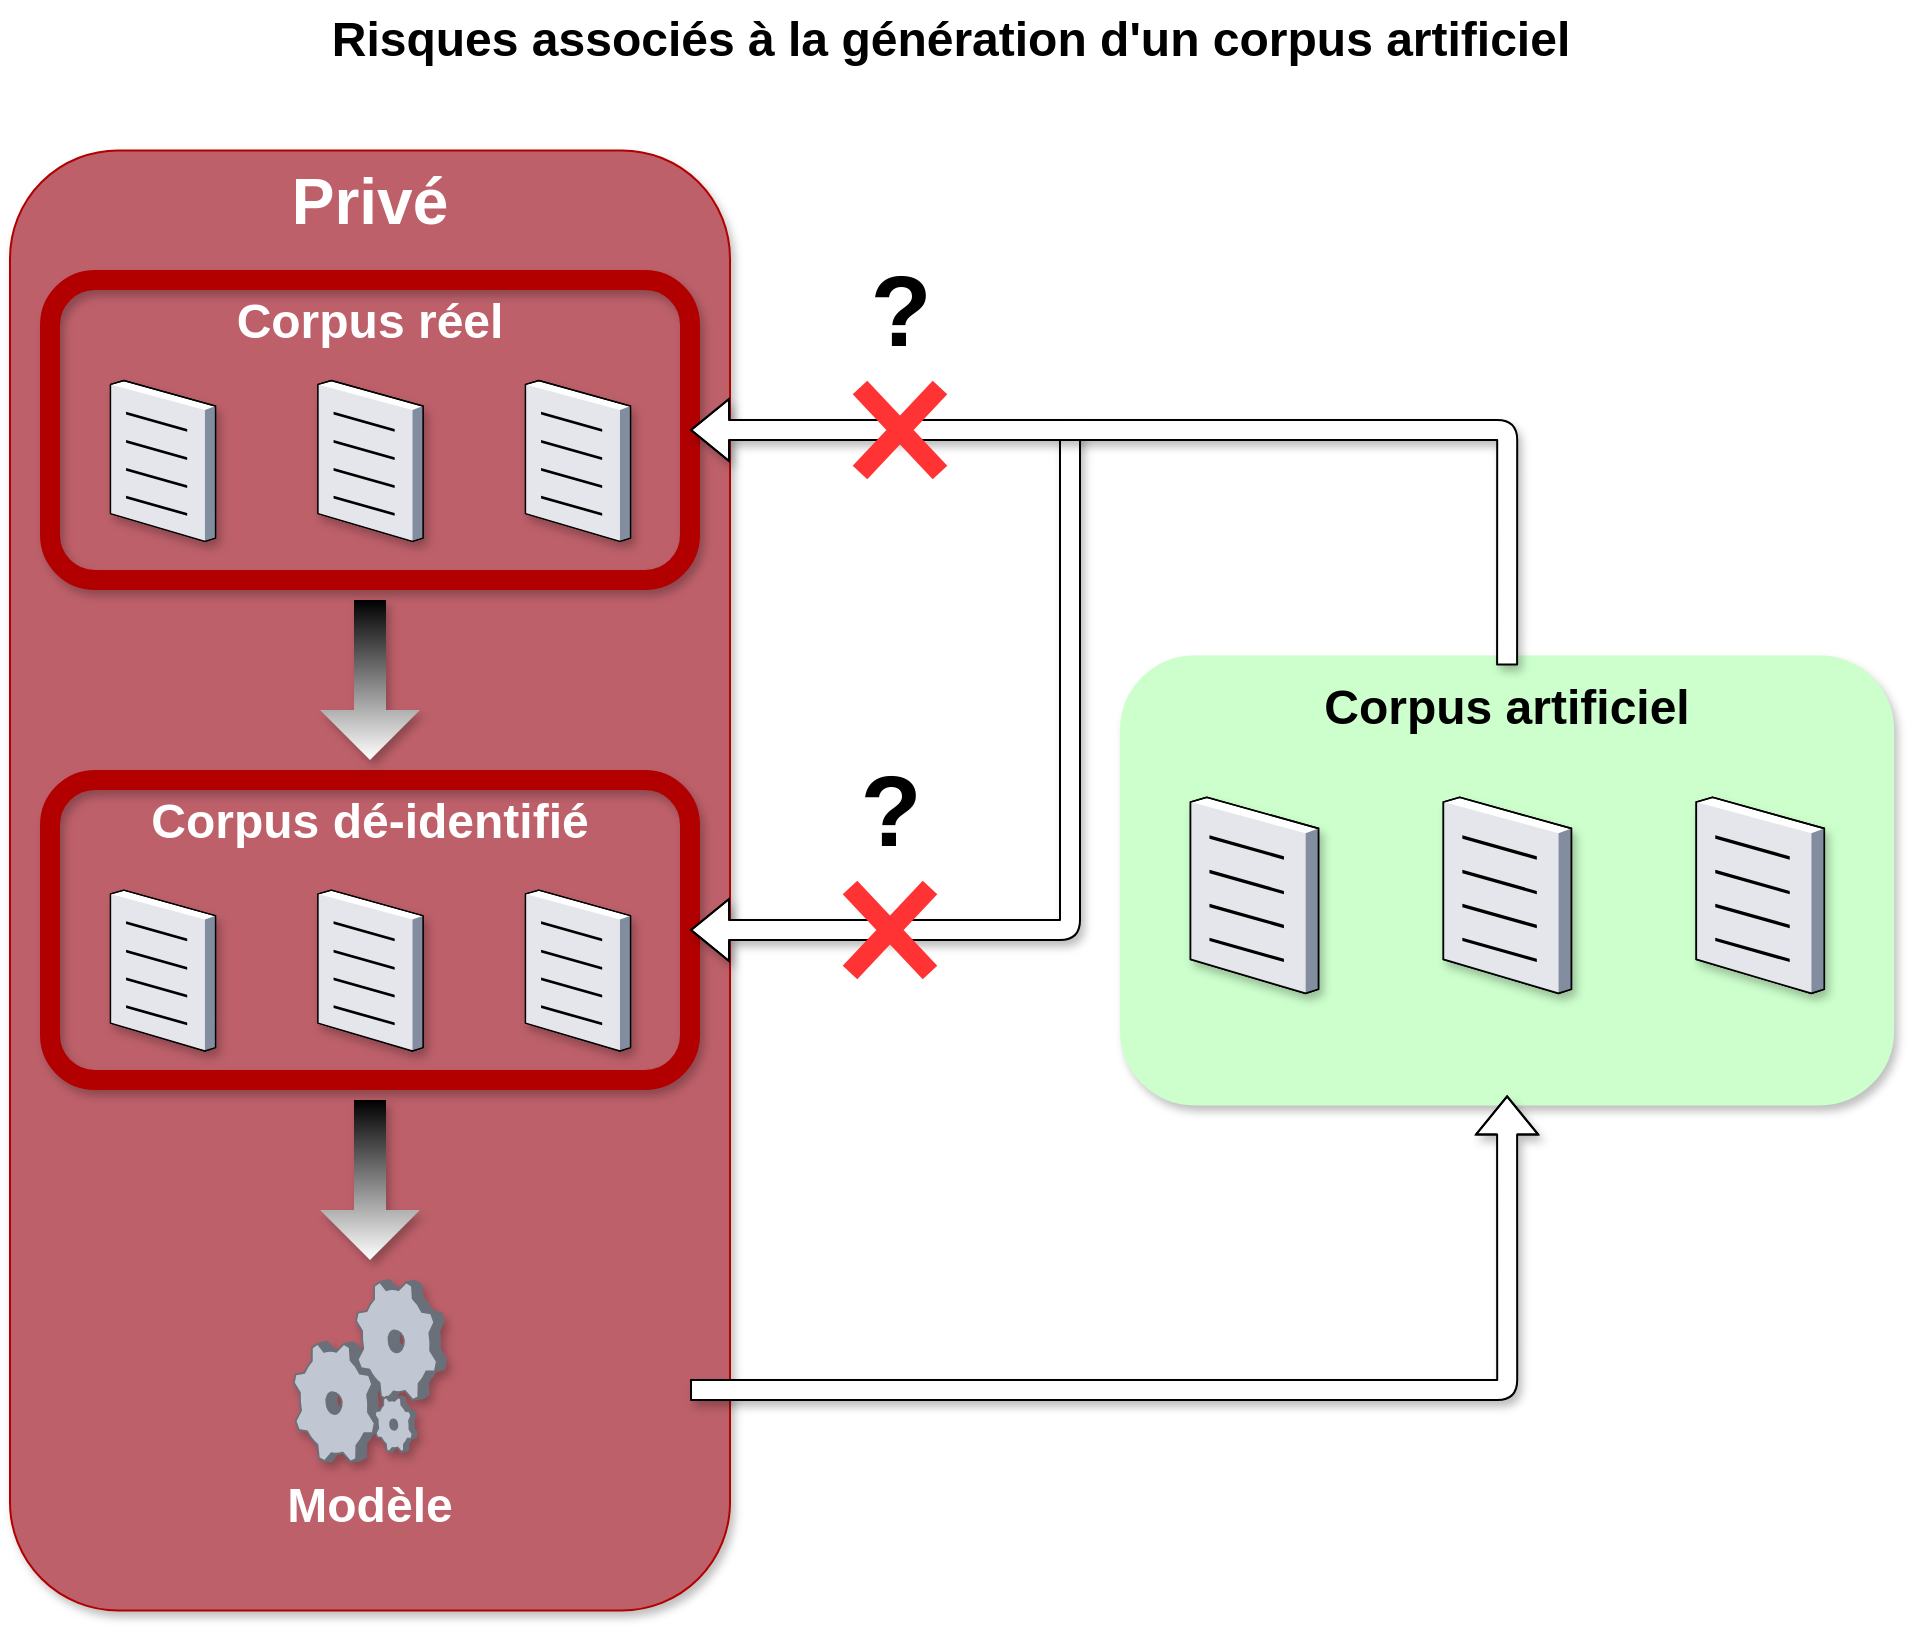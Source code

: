 <mxfile version="17.1.3" type="github">
  <diagram name="Page-1" id="e3a06f82-3646-2815-327d-82caf3d4e204">
    <mxGraphModel dx="715" dy="708" grid="1" gridSize="10" guides="1" tooltips="1" connect="1" arrows="1" fold="1" page="1" pageScale="1.5" pageWidth="827" pageHeight="583" background="none" math="0" shadow="0">
      <root>
        <mxCell id="0" style=";html=1;" />
        <mxCell id="1" style=";html=1;" parent="0" />
        <mxCell id="OsMsd5XtsLLyWNKFsbmn-31" value="&lt;font style=&quot;font-size: 32px&quot;&gt;&lt;b&gt;&lt;font style=&quot;font-size: 32px&quot;&gt;Privé&lt;/font&gt;&lt;/b&gt;&lt;/font&gt;" style="whiteSpace=wrap;html=1;fillColor=#BD606A;fontSize=14;strokeColor=#B20000;verticalAlign=top;fontColor=#ffffff;perimeterSpacing=0;rounded=1;glass=0;shadow=1;sketch=0;gradientColor=none;" parent="1" vertex="1">
          <mxGeometry x="240" y="75.21" width="360" height="730" as="geometry" />
        </mxCell>
        <mxCell id="6a7d8f32e03d9370-62" value="Risques associés à la génération d&#39;un corpus artificiel" style="text;strokeColor=none;fillColor=none;html=1;fontSize=24;fontStyle=1;verticalAlign=middle;align=center;" parent="1" vertex="1">
          <mxGeometry x="240" width="940" height="40" as="geometry" />
        </mxCell>
        <mxCell id="OsMsd5XtsLLyWNKFsbmn-35" value="" style="group;rounded=0;fillColor=none;strokeColor=none;" parent="1" vertex="1" connectable="0">
          <mxGeometry x="260" y="390" width="320" height="150.0" as="geometry" />
        </mxCell>
        <mxCell id="ujZurVDHWSOZeF2jrC4R-9" value="Corpus dé-identifié" style="whiteSpace=wrap;html=1;fillColor=none;fontSize=24;strokeColor=#B20000;verticalAlign=top;fontColor=#ffffff;rounded=1;glass=0;shadow=1;sketch=0;gradientColor=#DCB4BF;gradientDirection=south;strokeWidth=10;fontStyle=1" parent="OsMsd5XtsLLyWNKFsbmn-35" vertex="1">
          <mxGeometry width="320" height="150" as="geometry" />
        </mxCell>
        <mxCell id="OsMsd5XtsLLyWNKFsbmn-32" value="" style="verticalLabelPosition=bottom;sketch=0;aspect=fixed;html=1;verticalAlign=top;strokeColor=default;align=center;outlineConnect=0;shape=mxgraph.citrix.document;fillColor=#a0522d;fontColor=#ffffff;strokeWidth=0;shadow=1;" parent="OsMsd5XtsLLyWNKFsbmn-35" vertex="1">
          <mxGeometry x="237.5" y="54.79" width="52.5" height="80.43" as="geometry" />
        </mxCell>
        <mxCell id="OsMsd5XtsLLyWNKFsbmn-33" value="" style="verticalLabelPosition=bottom;sketch=0;aspect=fixed;html=1;verticalAlign=top;strokeColor=default;align=center;outlineConnect=0;shape=mxgraph.citrix.document;fillColor=#a0522d;fontColor=#ffffff;strokeWidth=0;shadow=1;" parent="OsMsd5XtsLLyWNKFsbmn-35" vertex="1">
          <mxGeometry x="133.75" y="54.79" width="52.5" height="80.43" as="geometry" />
        </mxCell>
        <mxCell id="OsMsd5XtsLLyWNKFsbmn-34" value="" style="verticalLabelPosition=bottom;sketch=0;aspect=fixed;html=1;verticalAlign=top;strokeColor=default;align=center;outlineConnect=0;shape=mxgraph.citrix.document;fillColor=#a0522d;fontColor=#ffffff;strokeWidth=0;shadow=1;" parent="OsMsd5XtsLLyWNKFsbmn-35" vertex="1">
          <mxGeometry x="30" y="54.79" width="52.5" height="80.43" as="geometry" />
        </mxCell>
        <mxCell id="OsMsd5XtsLLyWNKFsbmn-39" value="" style="html=1;shadow=1;dashed=0;align=center;verticalAlign=middle;shape=mxgraph.arrows2.arrow;dy=0.68;dx=25;direction=south;notch=0;rounded=1;glass=0;labelBackgroundColor=#ffffff;labelBorderColor=none;sketch=0;fontSize=24;strokeWidth=4;gradientDirection=east;gradientColor=#ffffff;fillColor=#000000;strokeColor=none;" parent="1" vertex="1">
          <mxGeometry x="395" y="300" width="50" height="80" as="geometry" />
        </mxCell>
        <mxCell id="OsMsd5XtsLLyWNKFsbmn-53" value="Modèle" style="rounded=1;whiteSpace=wrap;html=1;shadow=0;glass=0;labelBackgroundColor=none;labelBorderColor=none;sketch=0;fontSize=24;fontColor=#FFFFFF;strokeColor=none;strokeWidth=4;fillColor=none;gradientColor=#BD7176;gradientDirection=east;verticalAlign=bottom;fontStyle=1" parent="1" vertex="1">
          <mxGeometry x="260" y="620" width="320" height="150" as="geometry" />
        </mxCell>
        <mxCell id="OsMsd5XtsLLyWNKFsbmn-47" value="" style="verticalLabelPosition=bottom;sketch=0;aspect=fixed;html=1;verticalAlign=top;strokeColor=none;align=center;outlineConnect=0;shape=mxgraph.citrix.process;rounded=1;shadow=1;glass=0;labelBackgroundColor=#ffffff;labelBorderColor=none;fontSize=24;fontColor=#FFFFFF;fillColor=#DC143C;gradientColor=#BD7176;gradientDirection=east;" parent="1" vertex="1">
          <mxGeometry x="381.93" y="640" width="76.14" height="90.79" as="geometry" />
        </mxCell>
        <mxCell id="OsMsd5XtsLLyWNKFsbmn-55" value="" style="group" parent="1" vertex="1" connectable="0">
          <mxGeometry x="260" y="140" width="320" height="150" as="geometry" />
        </mxCell>
        <mxCell id="6a7d8f32e03d9370-57" value="&lt;font style=&quot;font-size: 24px&quot;&gt;Corpus réel&lt;/font&gt;" style="whiteSpace=wrap;html=1;fillColor=none;fontSize=24;strokeColor=#B20000;verticalAlign=top;fontColor=#FFFFFF;perimeterSpacing=0;rounded=1;glass=0;shadow=1;sketch=0;fontStyle=1;labelBorderColor=none;strokeWidth=10;" parent="OsMsd5XtsLLyWNKFsbmn-55" vertex="1">
          <mxGeometry width="320" height="150" as="geometry" />
        </mxCell>
        <mxCell id="OsMsd5XtsLLyWNKFsbmn-28" value="" style="verticalLabelPosition=bottom;sketch=0;aspect=fixed;html=1;verticalAlign=top;strokeColor=default;align=center;outlineConnect=0;shape=mxgraph.citrix.document;fillColor=#a0522d;fontColor=#ffffff;strokeWidth=0;shadow=1;" parent="OsMsd5XtsLLyWNKFsbmn-55" vertex="1">
          <mxGeometry x="237.5" y="50" width="52.5" height="80.43" as="geometry" />
        </mxCell>
        <mxCell id="OsMsd5XtsLLyWNKFsbmn-29" value="" style="verticalLabelPosition=bottom;sketch=0;aspect=fixed;html=1;verticalAlign=top;strokeColor=default;align=center;outlineConnect=0;shape=mxgraph.citrix.document;fillColor=#a0522d;fontColor=#ffffff;strokeWidth=0;shadow=1;" parent="OsMsd5XtsLLyWNKFsbmn-55" vertex="1">
          <mxGeometry x="133.75" y="50" width="52.5" height="80.43" as="geometry" />
        </mxCell>
        <mxCell id="OsMsd5XtsLLyWNKFsbmn-30" value="" style="verticalLabelPosition=bottom;sketch=0;aspect=fixed;html=1;verticalAlign=top;strokeColor=default;align=center;outlineConnect=0;shape=mxgraph.citrix.document;fillColor=#a0522d;fontColor=#ffffff;strokeWidth=0;shadow=1;" parent="OsMsd5XtsLLyWNKFsbmn-55" vertex="1">
          <mxGeometry x="30" y="50" width="52.5" height="80.43" as="geometry" />
        </mxCell>
        <mxCell id="OsMsd5XtsLLyWNKFsbmn-69" value="" style="html=1;shadow=1;dashed=0;align=center;verticalAlign=middle;shape=mxgraph.arrows2.arrow;dy=0.68;dx=25;direction=south;notch=0;rounded=1;glass=0;labelBackgroundColor=#ffffff;labelBorderColor=none;sketch=0;fontSize=24;strokeWidth=4;gradientDirection=east;gradientColor=#ffffff;fillColor=#000000;strokeColor=none;" parent="1" vertex="1">
          <mxGeometry x="395" y="550" width="50" height="80" as="geometry" />
        </mxCell>
        <mxCell id="OsMsd5XtsLLyWNKFsbmn-57" value="Corpus artificiel" style="whiteSpace=wrap;html=1;fillColor=#CCFFCC;fontSize=24;strokeColor=#CCFFCC;verticalAlign=top;fontColor=default;perimeterSpacing=0;rounded=1;glass=0;shadow=1;sketch=0;fontStyle=1;labelBorderColor=none;strokeWidth=10;labelBackgroundColor=none;" parent="1" vertex="1">
          <mxGeometry x="800.05" y="332.71" width="377" height="215" as="geometry" />
        </mxCell>
        <mxCell id="OsMsd5XtsLLyWNKFsbmn-68" style="shape=flexArrow;rounded=1;orthogonalLoop=1;jettySize=auto;html=1;exitX=1;exitY=0.5;exitDx=0;exitDy=0;entryX=0.5;entryY=1;entryDx=0;entryDy=0;fontSize=24;fontColor=default;strokeColor=default;edgeStyle=orthogonalEdgeStyle;startArrow=none;startFill=0;sketch=0;shadow=1;fillColor=#FFFFFF;gradientColor=none;gradientDirection=north;" parent="1" source="OsMsd5XtsLLyWNKFsbmn-53" target="OsMsd5XtsLLyWNKFsbmn-57" edge="1">
          <mxGeometry relative="1" as="geometry" />
        </mxCell>
        <mxCell id="OsMsd5XtsLLyWNKFsbmn-79" value="" style="group" parent="1" vertex="1" connectable="0">
          <mxGeometry x="830.003" y="398.387" width="316.875" height="98.024" as="geometry" />
        </mxCell>
        <mxCell id="OsMsd5XtsLLyWNKFsbmn-58" value="" style="verticalLabelPosition=bottom;sketch=0;aspect=fixed;html=1;verticalAlign=top;strokeColor=#CCFFCC;align=center;outlineConnect=0;shape=mxgraph.citrix.document;fillColor=#CCFFCC;fontColor=default;strokeWidth=0;shadow=1;labelBackgroundColor=none;" parent="OsMsd5XtsLLyWNKFsbmn-79" vertex="1">
          <mxGeometry x="252.891" width="63.984" height="98.024" as="geometry" />
        </mxCell>
        <mxCell id="OsMsd5XtsLLyWNKFsbmn-59" value="" style="verticalLabelPosition=bottom;sketch=0;aspect=fixed;html=1;verticalAlign=top;strokeColor=#CCFFCC;align=center;outlineConnect=0;shape=mxgraph.citrix.document;fillColor=#CCFFCC;fontColor=default;strokeWidth=0;shadow=1;labelBackgroundColor=none;" parent="OsMsd5XtsLLyWNKFsbmn-79" vertex="1">
          <mxGeometry x="126.445" width="63.984" height="98.024" as="geometry" />
        </mxCell>
        <mxCell id="OsMsd5XtsLLyWNKFsbmn-60" value="" style="verticalLabelPosition=bottom;sketch=0;aspect=fixed;html=1;verticalAlign=top;strokeColor=#CCFFCC;align=center;outlineConnect=0;shape=mxgraph.citrix.document;fillColor=#CCFFCC;fontColor=default;strokeWidth=0;shadow=1;labelBackgroundColor=none;" parent="OsMsd5XtsLLyWNKFsbmn-79" vertex="1">
          <mxGeometry width="63.984" height="98.024" as="geometry" />
        </mxCell>
        <mxCell id="SEMpEkC3n8uieL9Iorne-1" style="edgeStyle=orthogonalEdgeStyle;shape=flexArrow;rounded=1;sketch=0;orthogonalLoop=1;jettySize=auto;html=1;shadow=1;fontSize=24;fontColor=default;startArrow=none;startFill=0;strokeColor=default;fillColor=#FFFFFF;gradientColor=none;gradientDirection=north;entryX=1;entryY=0.5;entryDx=0;entryDy=0;" edge="1" parent="1" target="ujZurVDHWSOZeF2jrC4R-9">
          <mxGeometry relative="1" as="geometry">
            <mxPoint x="770" y="210" as="sourcePoint" />
            <mxPoint x="590" y="225" as="targetPoint" />
            <Array as="points">
              <mxPoint x="770" y="210" />
              <mxPoint x="770" y="465" />
            </Array>
          </mxGeometry>
        </mxCell>
        <mxCell id="OsMsd5XtsLLyWNKFsbmn-72" style="edgeStyle=orthogonalEdgeStyle;shape=flexArrow;rounded=1;sketch=0;orthogonalLoop=1;jettySize=auto;html=1;exitX=0.5;exitY=0;exitDx=0;exitDy=0;shadow=1;fontSize=24;fontColor=default;startArrow=none;startFill=0;strokeColor=default;fillColor=#FFFFFF;gradientColor=none;gradientDirection=north;entryX=1;entryY=0.5;entryDx=0;entryDy=0;" parent="1" source="OsMsd5XtsLLyWNKFsbmn-57" target="6a7d8f32e03d9370-57" edge="1">
          <mxGeometry relative="1" as="geometry">
            <mxPoint x="859.975" y="215" as="sourcePoint" />
          </mxGeometry>
        </mxCell>
        <mxCell id="OsMsd5XtsLLyWNKFsbmn-80" value="" style="group" parent="1" vertex="1" connectable="0">
          <mxGeometry x="660" y="120" width="50" height="116.25" as="geometry" />
        </mxCell>
        <mxCell id="OsMsd5XtsLLyWNKFsbmn-74" value="" style="shape=umlDestroy;whiteSpace=wrap;html=1;strokeWidth=10;rounded=0;shadow=0;glass=0;labelBackgroundColor=none;labelBorderColor=none;sketch=0;fontSize=24;fontColor=default;fillColor=#FF3333;gradientColor=none;gradientDirection=east;strokeColor=#FF3333;" parent="OsMsd5XtsLLyWNKFsbmn-80" vertex="1">
          <mxGeometry x="5" y="73.75" width="40" height="42.5" as="geometry" />
        </mxCell>
        <mxCell id="OsMsd5XtsLLyWNKFsbmn-78" value="&lt;div style=&quot;font-size: 50px;&quot;&gt;?&lt;/div&gt;" style="text;html=1;align=center;verticalAlign=middle;resizable=0;points=[];autosize=1;strokeColor=none;fillColor=none;fontSize=50;fontColor=default;fontStyle=1" parent="OsMsd5XtsLLyWNKFsbmn-80" vertex="1">
          <mxGeometry width="50" height="70" as="geometry" />
        </mxCell>
        <mxCell id="SEMpEkC3n8uieL9Iorne-2" value="" style="group" vertex="1" connectable="0" parent="1">
          <mxGeometry x="655" y="370" width="50" height="116.25" as="geometry" />
        </mxCell>
        <mxCell id="SEMpEkC3n8uieL9Iorne-3" value="" style="shape=umlDestroy;whiteSpace=wrap;html=1;strokeWidth=10;rounded=0;shadow=0;glass=0;labelBackgroundColor=none;labelBorderColor=none;sketch=0;fontSize=24;fontColor=default;fillColor=#FF3333;gradientColor=none;gradientDirection=east;strokeColor=#FF3333;" vertex="1" parent="SEMpEkC3n8uieL9Iorne-2">
          <mxGeometry x="5" y="73.75" width="40" height="42.5" as="geometry" />
        </mxCell>
        <mxCell id="SEMpEkC3n8uieL9Iorne-4" value="&lt;div style=&quot;font-size: 50px;&quot;&gt;?&lt;/div&gt;" style="text;html=1;align=center;verticalAlign=middle;resizable=0;points=[];autosize=1;strokeColor=none;fillColor=none;fontSize=50;fontColor=default;fontStyle=1" vertex="1" parent="SEMpEkC3n8uieL9Iorne-2">
          <mxGeometry width="50" height="70" as="geometry" />
        </mxCell>
      </root>
    </mxGraphModel>
  </diagram>
</mxfile>
